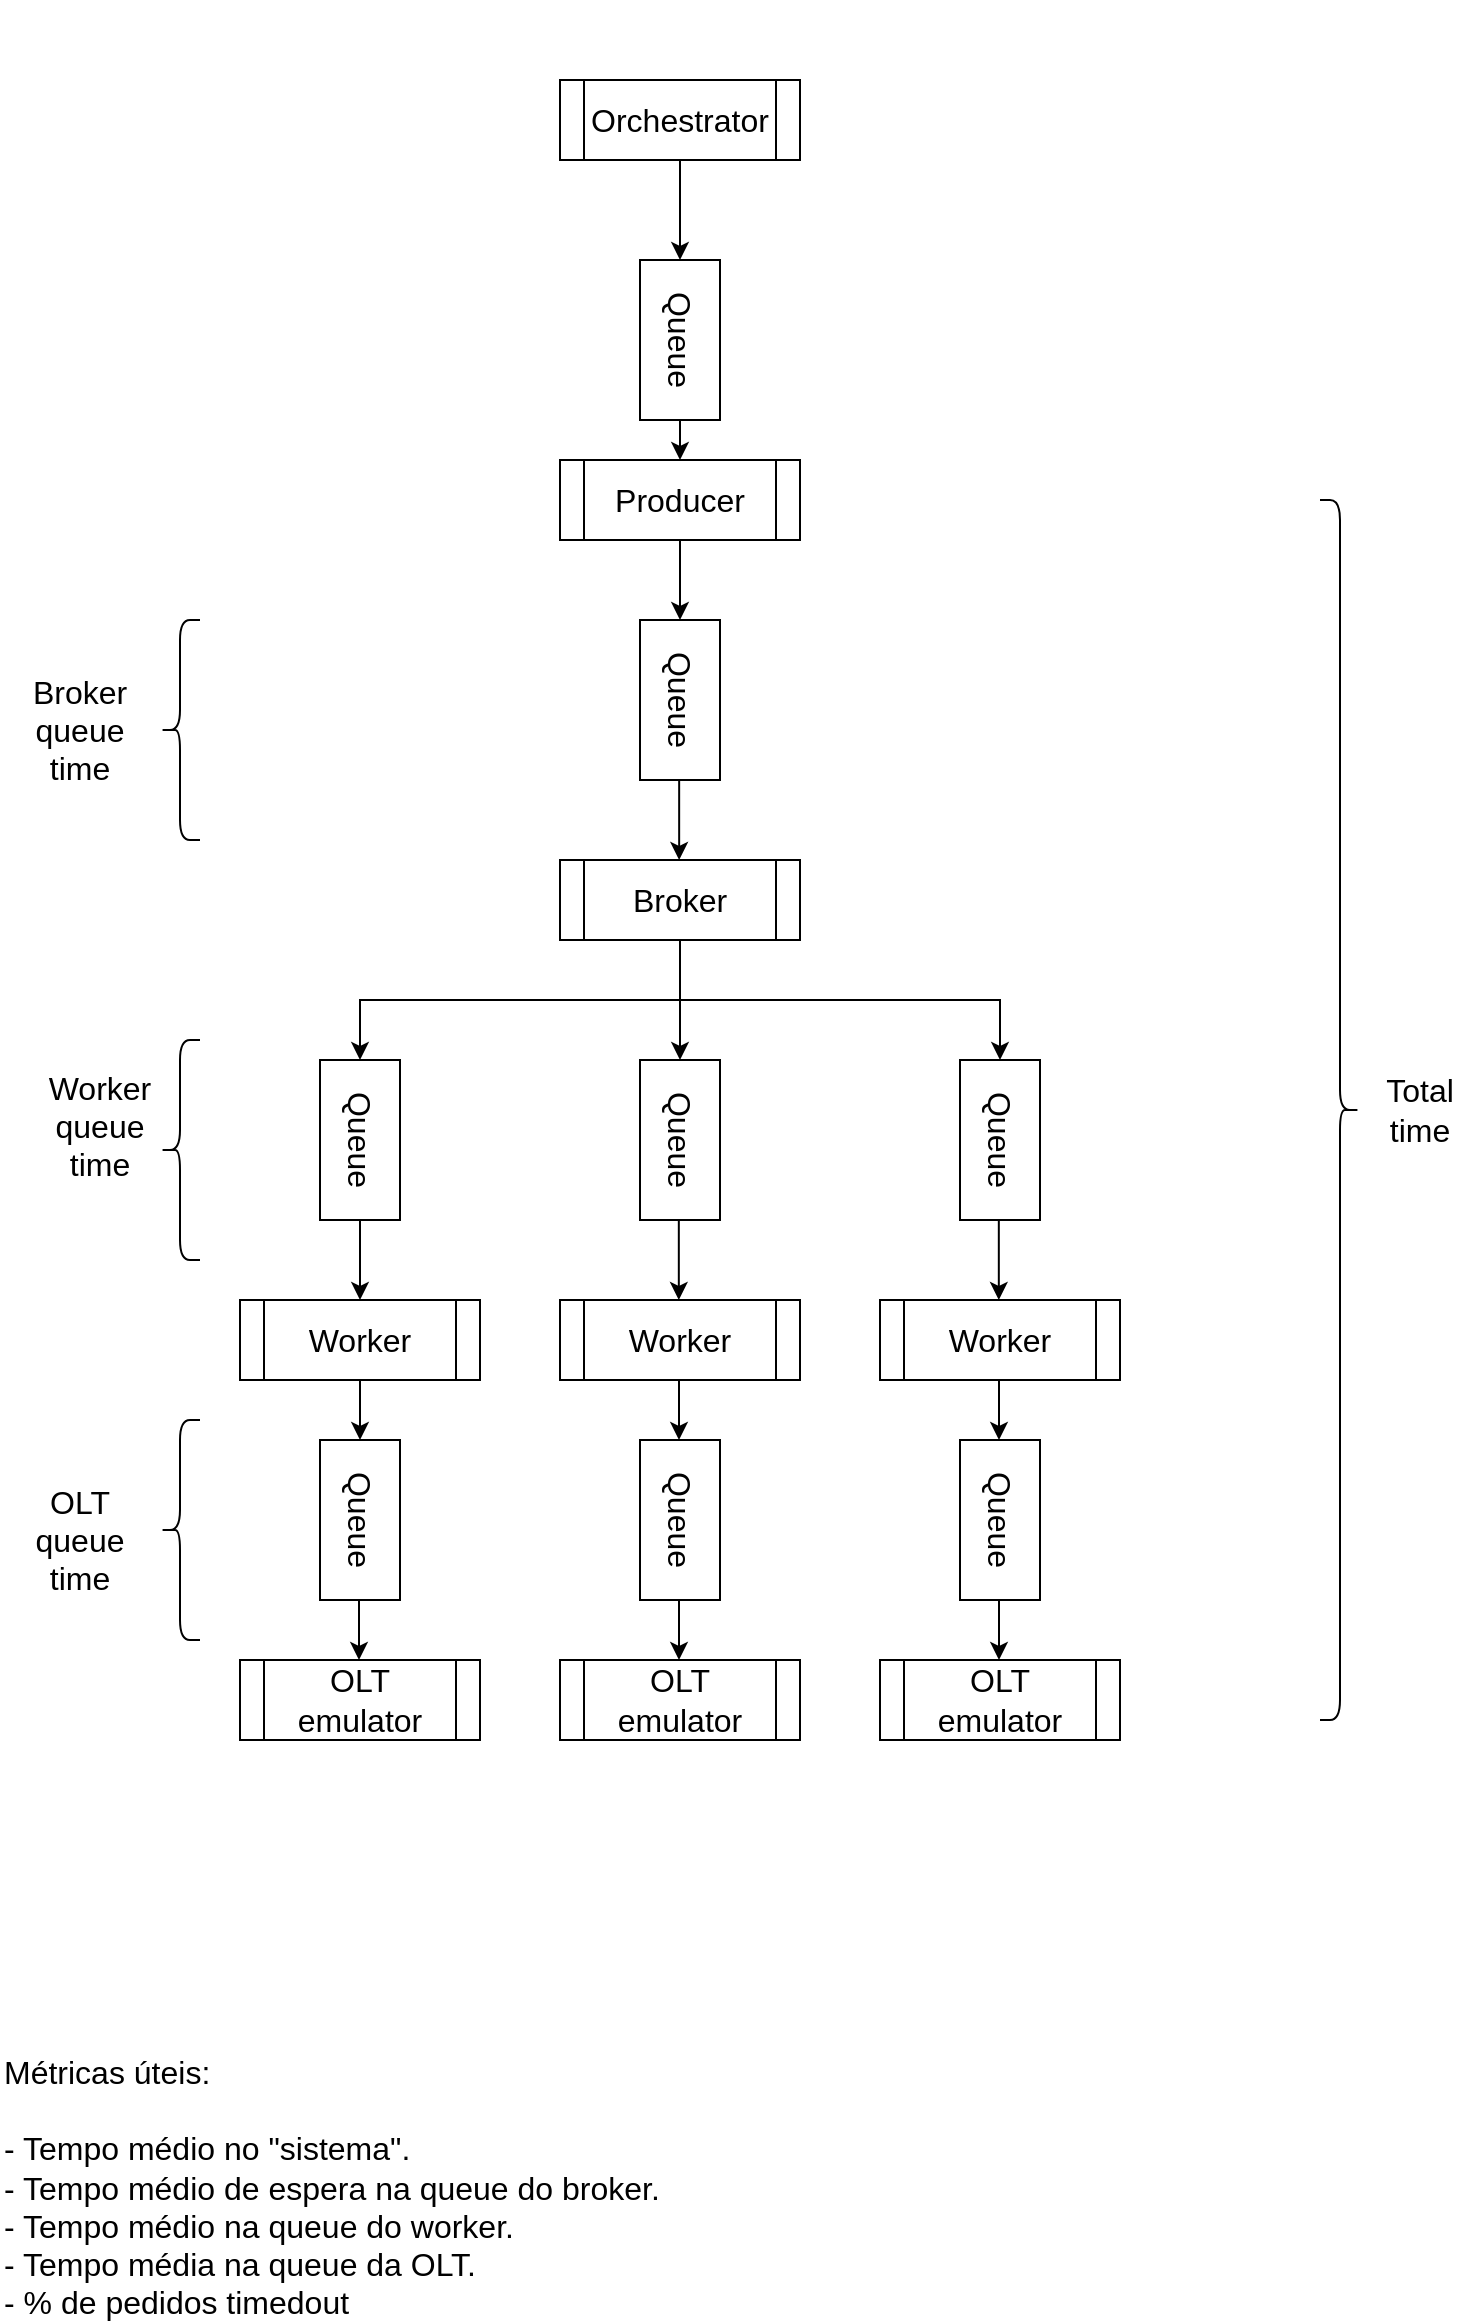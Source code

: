 <mxfile version="16.5.6" type="device"><diagram id="EelGJJKcgGTNd_OfbR3M" name="Page-1"><mxGraphModel dx="2365" dy="2430" grid="1" gridSize="10" guides="1" tooltips="1" connect="1" arrows="1" fold="1" page="1" pageScale="1" pageWidth="850" pageHeight="1100" math="0" shadow="0"><root><mxCell id="0"/><mxCell id="1" parent="0"/><mxCell id="GW6Gym9xoyHZLPIagmh0-2" value="" style="endArrow=classic;html=1;rounded=0;fontSize=16;exitX=0.5;exitY=1;exitDx=0;exitDy=0;entryX=0;entryY=0.5;entryDx=0;entryDy=0;" parent="1" target="GW6Gym9xoyHZLPIagmh0-5" edge="1"><mxGeometry width="50" height="50" relative="1" as="geometry"><mxPoint x="400" y="120" as="sourcePoint"/><mxPoint x="400" y="150" as="targetPoint"/></mxGeometry></mxCell><mxCell id="GW6Gym9xoyHZLPIagmh0-4" value="Producer" style="shape=process;whiteSpace=wrap;html=1;backgroundOutline=1;fontSize=16;" parent="1" vertex="1"><mxGeometry x="340" y="80" width="120" height="40" as="geometry"/></mxCell><mxCell id="GW6Gym9xoyHZLPIagmh0-5" value="Queue" style="rounded=0;whiteSpace=wrap;html=1;fontSize=16;rotation=90;" parent="1" vertex="1"><mxGeometry x="360" y="180" width="80" height="40" as="geometry"/></mxCell><mxCell id="GW6Gym9xoyHZLPIagmh0-6" value="" style="shape=image;verticalLabelPosition=bottom;labelBackgroundColor=default;verticalAlign=top;aspect=fixed;imageAspect=0;image=https://upload.wikimedia.org/wikipedia/commons/thumb/7/71/RabbitMQ_logo.svg/1200px-RabbitMQ_logo.svg.png;" parent="1" vertex="1"><mxGeometry x="430" y="195" width="64.2" height="10" as="geometry"/></mxCell><mxCell id="GW6Gym9xoyHZLPIagmh0-8" value="Broker" style="shape=process;whiteSpace=wrap;html=1;backgroundOutline=1;fontSize=16;" parent="1" vertex="1"><mxGeometry x="340" y="280" width="120" height="40" as="geometry"/></mxCell><mxCell id="GW6Gym9xoyHZLPIagmh0-9" value="" style="endArrow=classic;html=1;rounded=0;fontSize=16;exitX=0.5;exitY=1;exitDx=0;exitDy=0;entryX=0;entryY=0.5;entryDx=0;entryDy=0;" parent="1" edge="1"><mxGeometry width="50" height="50" relative="1" as="geometry"><mxPoint x="399.58" y="240" as="sourcePoint"/><mxPoint x="399.58" y="280" as="targetPoint"/></mxGeometry></mxCell><mxCell id="GW6Gym9xoyHZLPIagmh0-10" value="Queue" style="rounded=0;whiteSpace=wrap;html=1;fontSize=16;rotation=90;" parent="1" vertex="1"><mxGeometry x="200" y="400" width="80" height="40" as="geometry"/></mxCell><mxCell id="GW6Gym9xoyHZLPIagmh0-11" value="Queue" style="rounded=0;whiteSpace=wrap;html=1;fontSize=16;rotation=90;" parent="1" vertex="1"><mxGeometry x="360" y="400" width="80" height="40" as="geometry"/></mxCell><mxCell id="GW6Gym9xoyHZLPIagmh0-12" value="Queue" style="rounded=0;whiteSpace=wrap;html=1;fontSize=16;rotation=90;" parent="1" vertex="1"><mxGeometry x="520" y="400" width="80" height="40" as="geometry"/></mxCell><mxCell id="GW6Gym9xoyHZLPIagmh0-14" value="" style="endArrow=classic;html=1;rounded=0;fontSize=16;exitX=0.5;exitY=1;exitDx=0;exitDy=0;entryX=0;entryY=0.5;entryDx=0;entryDy=0;" parent="1" source="GW6Gym9xoyHZLPIagmh0-8" target="GW6Gym9xoyHZLPIagmh0-10" edge="1"><mxGeometry width="50" height="50" relative="1" as="geometry"><mxPoint x="390" y="400" as="sourcePoint"/><mxPoint x="440" y="350" as="targetPoint"/><Array as="points"><mxPoint x="400" y="350"/><mxPoint x="240" y="350"/></Array></mxGeometry></mxCell><mxCell id="GW6Gym9xoyHZLPIagmh0-15" value="" style="endArrow=classic;html=1;rounded=0;fontSize=16;entryX=0;entryY=0.5;entryDx=0;entryDy=0;" parent="1" target="GW6Gym9xoyHZLPIagmh0-11" edge="1"><mxGeometry width="50" height="50" relative="1" as="geometry"><mxPoint x="400" y="320" as="sourcePoint"/><mxPoint x="480" y="360" as="targetPoint"/></mxGeometry></mxCell><mxCell id="GW6Gym9xoyHZLPIagmh0-16" value="" style="endArrow=classic;html=1;rounded=0;fontSize=16;entryX=0;entryY=0.5;entryDx=0;entryDy=0;" parent="1" target="GW6Gym9xoyHZLPIagmh0-12" edge="1"><mxGeometry width="50" height="50" relative="1" as="geometry"><mxPoint x="400" y="320" as="sourcePoint"/><mxPoint x="490" y="390" as="targetPoint"/><Array as="points"><mxPoint x="400" y="350"/><mxPoint x="560" y="350"/></Array></mxGeometry></mxCell><mxCell id="GW6Gym9xoyHZLPIagmh0-17" value="" style="shape=image;verticalLabelPosition=bottom;labelBackgroundColor=default;verticalAlign=top;aspect=fixed;imageAspect=0;image=https://upload.wikimedia.org/wikipedia/commons/thumb/7/71/RabbitMQ_logo.svg/1200px-RabbitMQ_logo.svg.png;" parent="1" vertex="1"><mxGeometry x="270" y="415" width="64.2" height="10" as="geometry"/></mxCell><mxCell id="GW6Gym9xoyHZLPIagmh0-18" value="" style="shape=image;verticalLabelPosition=bottom;labelBackgroundColor=default;verticalAlign=top;aspect=fixed;imageAspect=0;image=https://upload.wikimedia.org/wikipedia/commons/thumb/7/71/RabbitMQ_logo.svg/1200px-RabbitMQ_logo.svg.png;" parent="1" vertex="1"><mxGeometry x="430" y="415" width="64.2" height="10" as="geometry"/></mxCell><mxCell id="GW6Gym9xoyHZLPIagmh0-19" value="" style="shape=image;verticalLabelPosition=bottom;labelBackgroundColor=default;verticalAlign=top;aspect=fixed;imageAspect=0;image=https://upload.wikimedia.org/wikipedia/commons/thumb/7/71/RabbitMQ_logo.svg/1200px-RabbitMQ_logo.svg.png;" parent="1" vertex="1"><mxGeometry x="590" y="415" width="64.2" height="10" as="geometry"/></mxCell><mxCell id="GW6Gym9xoyHZLPIagmh0-20" value="Worker" style="shape=process;whiteSpace=wrap;html=1;backgroundOutline=1;fontSize=16;" parent="1" vertex="1"><mxGeometry x="180" y="500" width="120" height="40" as="geometry"/></mxCell><mxCell id="GW6Gym9xoyHZLPIagmh0-21" value="Worker" style="shape=process;whiteSpace=wrap;html=1;backgroundOutline=1;fontSize=16;" parent="1" vertex="1"><mxGeometry x="340" y="500" width="120" height="40" as="geometry"/></mxCell><mxCell id="GW6Gym9xoyHZLPIagmh0-22" value="Worker" style="shape=process;whiteSpace=wrap;html=1;backgroundOutline=1;fontSize=16;" parent="1" vertex="1"><mxGeometry x="500" y="500" width="120" height="40" as="geometry"/></mxCell><mxCell id="GW6Gym9xoyHZLPIagmh0-23" value="" style="endArrow=classic;html=1;rounded=0;fontSize=16;exitX=1;exitY=0.5;exitDx=0;exitDy=0;entryX=0.5;entryY=0;entryDx=0;entryDy=0;" parent="1" source="GW6Gym9xoyHZLPIagmh0-10" target="GW6Gym9xoyHZLPIagmh0-20" edge="1"><mxGeometry width="50" height="50" relative="1" as="geometry"><mxPoint x="410" y="550" as="sourcePoint"/><mxPoint x="460" y="500" as="targetPoint"/></mxGeometry></mxCell><mxCell id="GW6Gym9xoyHZLPIagmh0-24" value="" style="endArrow=classic;html=1;rounded=0;fontSize=16;exitX=1;exitY=0.5;exitDx=0;exitDy=0;entryX=0.5;entryY=0;entryDx=0;entryDy=0;" parent="1" edge="1"><mxGeometry width="50" height="50" relative="1" as="geometry"><mxPoint x="399.41" y="460" as="sourcePoint"/><mxPoint x="399.41" y="500" as="targetPoint"/></mxGeometry></mxCell><mxCell id="GW6Gym9xoyHZLPIagmh0-25" value="" style="endArrow=classic;html=1;rounded=0;fontSize=16;exitX=1;exitY=0.5;exitDx=0;exitDy=0;entryX=0.5;entryY=0;entryDx=0;entryDy=0;" parent="1" edge="1"><mxGeometry width="50" height="50" relative="1" as="geometry"><mxPoint x="559.41" y="460" as="sourcePoint"/><mxPoint x="559.41" y="500" as="targetPoint"/></mxGeometry></mxCell><mxCell id="GW6Gym9xoyHZLPIagmh0-26" value="" style="shape=curlyBracket;whiteSpace=wrap;html=1;rounded=1;flipH=1;fontSize=16;" parent="1" vertex="1"><mxGeometry x="720" y="100" width="20" height="610" as="geometry"/></mxCell><mxCell id="GW6Gym9xoyHZLPIagmh0-27" value="Total time" style="text;html=1;strokeColor=none;fillColor=none;align=center;verticalAlign=middle;whiteSpace=wrap;rounded=0;fontSize=16;" parent="1" vertex="1"><mxGeometry x="740" y="390" width="60" height="30" as="geometry"/></mxCell><mxCell id="GW6Gym9xoyHZLPIagmh0-28" value="" style="shape=curlyBracket;whiteSpace=wrap;html=1;rounded=1;fontSize=16;" parent="1" vertex="1"><mxGeometry x="140" y="370" width="20" height="110" as="geometry"/></mxCell><mxCell id="GW6Gym9xoyHZLPIagmh0-31" value="Worker queue time" style="text;html=1;strokeColor=none;fillColor=none;align=center;verticalAlign=middle;whiteSpace=wrap;rounded=0;fontSize=16;" parent="1" vertex="1"><mxGeometry x="80" y="397.5" width="60" height="30" as="geometry"/></mxCell><mxCell id="GW6Gym9xoyHZLPIagmh0-32" value="Métricas úteis:&lt;br&gt;&amp;nbsp;&lt;br&gt;- Tempo médio no &quot;sistema&quot;.&lt;br&gt;- Tempo médio de espera na queue do broker.&lt;br&gt;- Tempo médio na queue do worker.&lt;br&gt;- Tempo média na queue da OLT.&lt;br&gt;- % de pedidos timedout" style="text;html=1;strokeColor=none;fillColor=none;align=left;verticalAlign=top;whiteSpace=wrap;rounded=0;fontSize=16;" parent="1" vertex="1"><mxGeometry x="60" y="870" width="540" height="140" as="geometry"/></mxCell><mxCell id="8AScgpafCjVINcJJ6mRd-1" value="OLT emulator" style="shape=process;whiteSpace=wrap;html=1;backgroundOutline=1;fontSize=16;" parent="1" vertex="1"><mxGeometry x="180" y="680" width="120" height="40" as="geometry"/></mxCell><mxCell id="8AScgpafCjVINcJJ6mRd-2" value="OLT emulator" style="shape=process;whiteSpace=wrap;html=1;backgroundOutline=1;fontSize=16;" parent="1" vertex="1"><mxGeometry x="340" y="680" width="120" height="40" as="geometry"/></mxCell><mxCell id="8AScgpafCjVINcJJ6mRd-3" value="OLT emulator" style="shape=process;whiteSpace=wrap;html=1;backgroundOutline=1;fontSize=16;" parent="1" vertex="1"><mxGeometry x="500" y="680" width="120" height="40" as="geometry"/></mxCell><mxCell id="8AScgpafCjVINcJJ6mRd-4" value="Queue" style="rounded=0;whiteSpace=wrap;html=1;fontSize=16;rotation=90;" parent="1" vertex="1"><mxGeometry x="200" y="590" width="80" height="40" as="geometry"/></mxCell><mxCell id="8AScgpafCjVINcJJ6mRd-5" value="Queue" style="rounded=0;whiteSpace=wrap;html=1;fontSize=16;rotation=90;" parent="1" vertex="1"><mxGeometry x="360" y="590" width="80" height="40" as="geometry"/></mxCell><mxCell id="8AScgpafCjVINcJJ6mRd-6" value="Queue" style="rounded=0;whiteSpace=wrap;html=1;fontSize=16;rotation=90;" parent="1" vertex="1"><mxGeometry x="520" y="590" width="80" height="40" as="geometry"/></mxCell><mxCell id="8AScgpafCjVINcJJ6mRd-7" value="" style="endArrow=classic;html=1;rounded=0;exitX=0.5;exitY=1;exitDx=0;exitDy=0;entryX=0;entryY=0.5;entryDx=0;entryDy=0;" parent="1" source="GW6Gym9xoyHZLPIagmh0-20" target="8AScgpafCjVINcJJ6mRd-4" edge="1"><mxGeometry width="50" height="50" relative="1" as="geometry"><mxPoint x="400" y="640" as="sourcePoint"/><mxPoint x="450" y="590" as="targetPoint"/></mxGeometry></mxCell><mxCell id="8AScgpafCjVINcJJ6mRd-8" value="" style="endArrow=classic;html=1;rounded=0;exitX=0.5;exitY=1;exitDx=0;exitDy=0;entryX=0;entryY=0.5;entryDx=0;entryDy=0;" parent="1" edge="1"><mxGeometry width="50" height="50" relative="1" as="geometry"><mxPoint x="399.5" y="540" as="sourcePoint"/><mxPoint x="399.5" y="570" as="targetPoint"/></mxGeometry></mxCell><mxCell id="8AScgpafCjVINcJJ6mRd-9" value="" style="endArrow=classic;html=1;rounded=0;exitX=0.5;exitY=1;exitDx=0;exitDy=0;entryX=0;entryY=0.5;entryDx=0;entryDy=0;" parent="1" edge="1"><mxGeometry width="50" height="50" relative="1" as="geometry"><mxPoint x="559.5" y="540" as="sourcePoint"/><mxPoint x="559.5" y="570" as="targetPoint"/></mxGeometry></mxCell><mxCell id="8AScgpafCjVINcJJ6mRd-10" value="" style="endArrow=classic;html=1;rounded=0;exitX=0.5;exitY=1;exitDx=0;exitDy=0;entryX=0;entryY=0.5;entryDx=0;entryDy=0;" parent="1" edge="1"><mxGeometry width="50" height="50" relative="1" as="geometry"><mxPoint x="239.5" y="650" as="sourcePoint"/><mxPoint x="239.5" y="680" as="targetPoint"/></mxGeometry></mxCell><mxCell id="8AScgpafCjVINcJJ6mRd-11" value="" style="endArrow=classic;html=1;rounded=0;exitX=0.5;exitY=1;exitDx=0;exitDy=0;entryX=0;entryY=0.5;entryDx=0;entryDy=0;" parent="1" edge="1"><mxGeometry width="50" height="50" relative="1" as="geometry"><mxPoint x="399.5" y="650" as="sourcePoint"/><mxPoint x="399.5" y="680" as="targetPoint"/></mxGeometry></mxCell><mxCell id="8AScgpafCjVINcJJ6mRd-12" value="" style="endArrow=classic;html=1;rounded=0;exitX=0.5;exitY=1;exitDx=0;exitDy=0;entryX=0;entryY=0.5;entryDx=0;entryDy=0;" parent="1" edge="1"><mxGeometry width="50" height="50" relative="1" as="geometry"><mxPoint x="559.5" y="650" as="sourcePoint"/><mxPoint x="559.5" y="680" as="targetPoint"/></mxGeometry></mxCell><mxCell id="8AScgpafCjVINcJJ6mRd-14" value="" style="shape=image;verticalLabelPosition=bottom;labelBackgroundColor=default;verticalAlign=top;aspect=fixed;imageAspect=0;image=https://upload.wikimedia.org/wikipedia/commons/thumb/7/71/RabbitMQ_logo.svg/1200px-RabbitMQ_logo.svg.png;" parent="1" vertex="1"><mxGeometry x="270" y="605" width="64.2" height="10" as="geometry"/></mxCell><mxCell id="8AScgpafCjVINcJJ6mRd-17" value="" style="shape=image;verticalLabelPosition=bottom;labelBackgroundColor=default;verticalAlign=top;aspect=fixed;imageAspect=0;image=https://upload.wikimedia.org/wikipedia/commons/thumb/7/71/RabbitMQ_logo.svg/1200px-RabbitMQ_logo.svg.png;" parent="1" vertex="1"><mxGeometry x="430" y="605" width="64.2" height="10" as="geometry"/></mxCell><mxCell id="8AScgpafCjVINcJJ6mRd-18" value="" style="shape=image;verticalLabelPosition=bottom;labelBackgroundColor=default;verticalAlign=top;aspect=fixed;imageAspect=0;image=https://upload.wikimedia.org/wikipedia/commons/thumb/7/71/RabbitMQ_logo.svg/1200px-RabbitMQ_logo.svg.png;" parent="1" vertex="1"><mxGeometry x="590" y="605" width="64.2" height="10" as="geometry"/></mxCell><mxCell id="8AScgpafCjVINcJJ6mRd-19" value="" style="shape=curlyBracket;whiteSpace=wrap;html=1;rounded=1;fontSize=16;" parent="1" vertex="1"><mxGeometry x="140" y="560" width="20" height="110" as="geometry"/></mxCell><mxCell id="8AScgpafCjVINcJJ6mRd-20" value="OLT queue time" style="text;html=1;strokeColor=none;fillColor=none;align=center;verticalAlign=middle;whiteSpace=wrap;rounded=0;fontSize=16;" parent="1" vertex="1"><mxGeometry x="70" y="605" width="60" height="30" as="geometry"/></mxCell><mxCell id="8AScgpafCjVINcJJ6mRd-21" value="" style="shape=curlyBracket;whiteSpace=wrap;html=1;rounded=1;fontSize=16;" parent="1" vertex="1"><mxGeometry x="140" y="160" width="20" height="110" as="geometry"/></mxCell><mxCell id="8AScgpafCjVINcJJ6mRd-23" value="Broker queue time" style="text;html=1;strokeColor=none;fillColor=none;align=center;verticalAlign=middle;whiteSpace=wrap;rounded=0;fontSize=16;" parent="1" vertex="1"><mxGeometry x="70" y="200" width="60" height="30" as="geometry"/></mxCell><mxCell id="iEQ2BnbXx2ehf1oHqHTt-3" value="Orchestrator" style="shape=process;whiteSpace=wrap;html=1;backgroundOutline=1;fontSize=16;" vertex="1" parent="1"><mxGeometry x="340" y="-110" width="120" height="40" as="geometry"/></mxCell><mxCell id="iEQ2BnbXx2ehf1oHqHTt-4" value="" style="shape=image;verticalLabelPosition=bottom;labelBackgroundColor=default;verticalAlign=top;aspect=fixed;imageAspect=0;image=https://upload.wikimedia.org/wikipedia/commons/thumb/3/3c/Flask_logo.svg/1200px-Flask_logo.svg.png;" vertex="1" parent="1"><mxGeometry x="365" y="-150" width="70" height="27.46" as="geometry"/></mxCell><mxCell id="iEQ2BnbXx2ehf1oHqHTt-5" value="Queue" style="rounded=0;whiteSpace=wrap;html=1;fontSize=16;rotation=90;" vertex="1" parent="1"><mxGeometry x="360" width="80" height="40" as="geometry"/></mxCell><mxCell id="iEQ2BnbXx2ehf1oHqHTt-6" value="" style="endArrow=classic;html=1;rounded=0;exitX=0.5;exitY=1;exitDx=0;exitDy=0;entryX=0;entryY=0.5;entryDx=0;entryDy=0;" edge="1" parent="1" source="iEQ2BnbXx2ehf1oHqHTt-3" target="iEQ2BnbXx2ehf1oHqHTt-5"><mxGeometry width="50" height="50" relative="1" as="geometry"><mxPoint x="380" y="-20" as="sourcePoint"/><mxPoint x="430" y="-70" as="targetPoint"/></mxGeometry></mxCell><mxCell id="iEQ2BnbXx2ehf1oHqHTt-7" value="" style="endArrow=classic;html=1;rounded=0;exitX=1;exitY=0.5;exitDx=0;exitDy=0;entryX=0.5;entryY=0;entryDx=0;entryDy=0;" edge="1" parent="1" source="iEQ2BnbXx2ehf1oHqHTt-5" target="GW6Gym9xoyHZLPIagmh0-4"><mxGeometry width="50" height="50" relative="1" as="geometry"><mxPoint x="150" y="80" as="sourcePoint"/><mxPoint x="200" y="30" as="targetPoint"/></mxGeometry></mxCell></root></mxGraphModel></diagram></mxfile>